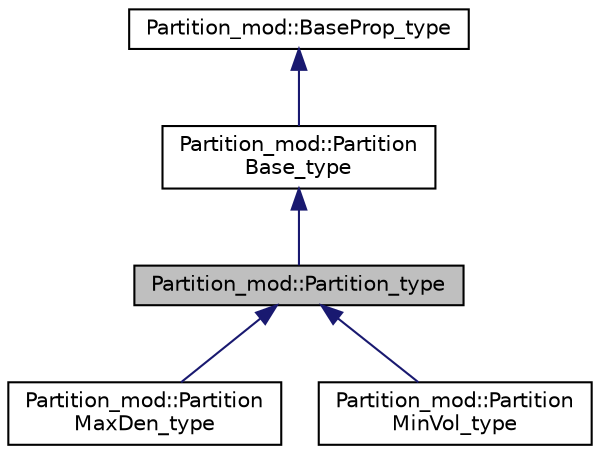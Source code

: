 digraph "Partition_mod::Partition_type"
{
 // LATEX_PDF_SIZE
  edge [fontname="Helvetica",fontsize="10",labelfontname="Helvetica",labelfontsize="10"];
  node [fontname="Helvetica",fontsize="10",shape=record];
  Node1 [label="Partition_mod::Partition_type",height=0.2,width=0.4,color="black", fillcolor="grey75", style="filled", fontcolor="black",tooltip="The Partition_type abstract class for Partition derived types. Partitions an input array Point(nd,..."];
  Node2 -> Node1 [dir="back",color="midnightblue",fontsize="10",style="solid",fontname="Helvetica"];
  Node2 [label="Partition_mod::Partition\lBase_type",height=0.2,width=0.4,color="black", fillcolor="white", style="filled",URL="$structPartition__mod_1_1PartitionBase__type.html",tooltip="The class for generating objects that hold the final output partition properties."];
  Node3 -> Node2 [dir="back",color="midnightblue",fontsize="10",style="solid",fontname="Helvetica"];
  Node3 [label="Partition_mod::BaseProp_type",height=0.2,width=0.4,color="black", fillcolor="white", style="filled",URL="$structPartition__mod_1_1BaseProp__type.html",tooltip="Abstract class containing the basic properties of partitions that are common between the exploration ..."];
  Node1 -> Node4 [dir="back",color="midnightblue",fontsize="10",style="solid",fontname="Helvetica"];
  Node4 [label="Partition_mod::Partition\lMaxDen_type",height=0.2,width=0.4,color="black", fillcolor="white", style="filled",URL="$structPartition__mod_1_1PartitionMaxDen__type.html",tooltip="The PartitionMaxDen_type class."];
  Node1 -> Node5 [dir="back",color="midnightblue",fontsize="10",style="solid",fontname="Helvetica"];
  Node5 [label="Partition_mod::Partition\lMinVol_type",height=0.2,width=0.4,color="black", fillcolor="white", style="filled",URL="$structPartition__mod_1_1PartitionMinVol__type.html",tooltip="The PartitionMinVol_type class."];
}
